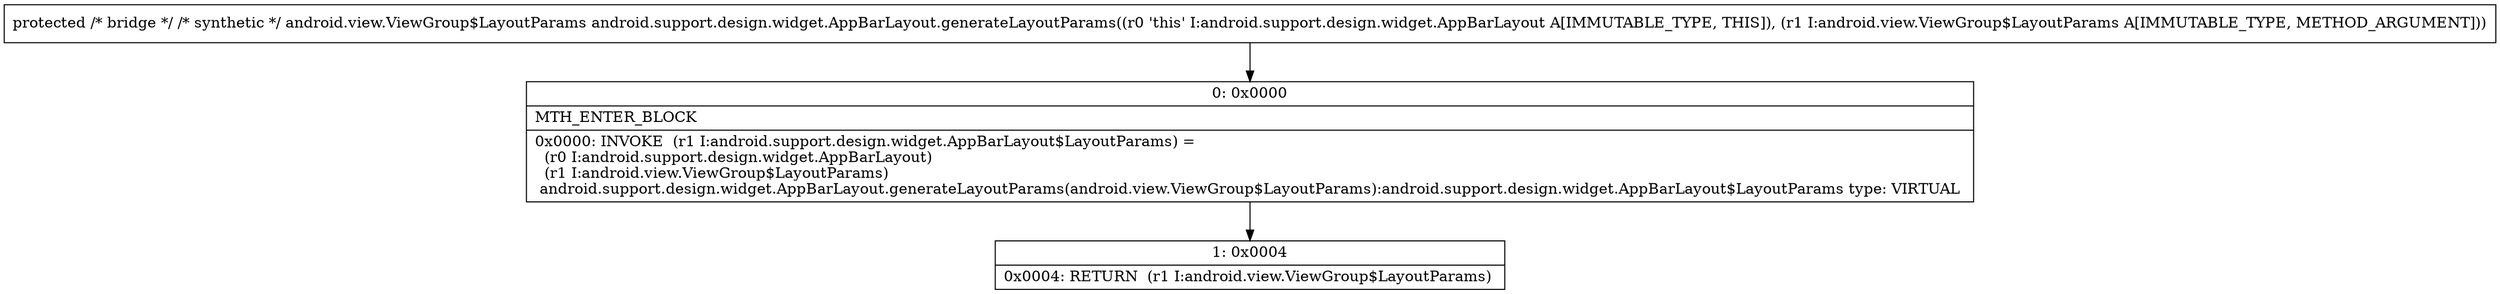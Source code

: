 digraph "CFG forandroid.support.design.widget.AppBarLayout.generateLayoutParams(Landroid\/view\/ViewGroup$LayoutParams;)Landroid\/view\/ViewGroup$LayoutParams;" {
Node_0 [shape=record,label="{0\:\ 0x0000|MTH_ENTER_BLOCK\l|0x0000: INVOKE  (r1 I:android.support.design.widget.AppBarLayout$LayoutParams) = \l  (r0 I:android.support.design.widget.AppBarLayout)\l  (r1 I:android.view.ViewGroup$LayoutParams)\l android.support.design.widget.AppBarLayout.generateLayoutParams(android.view.ViewGroup$LayoutParams):android.support.design.widget.AppBarLayout$LayoutParams type: VIRTUAL \l}"];
Node_1 [shape=record,label="{1\:\ 0x0004|0x0004: RETURN  (r1 I:android.view.ViewGroup$LayoutParams) \l}"];
MethodNode[shape=record,label="{protected \/* bridge *\/ \/* synthetic *\/ android.view.ViewGroup$LayoutParams android.support.design.widget.AppBarLayout.generateLayoutParams((r0 'this' I:android.support.design.widget.AppBarLayout A[IMMUTABLE_TYPE, THIS]), (r1 I:android.view.ViewGroup$LayoutParams A[IMMUTABLE_TYPE, METHOD_ARGUMENT])) }"];
MethodNode -> Node_0;
Node_0 -> Node_1;
}

